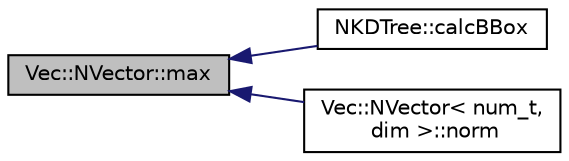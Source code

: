 digraph "Vec::NVector::max"
{
 // INTERACTIVE_SVG=YES
  edge [fontname="Helvetica",fontsize="10",labelfontname="Helvetica",labelfontsize="10"];
  node [fontname="Helvetica",fontsize="10",shape=record];
  rankdir="LR";
  Node1 [label="Vec::NVector::max",height=0.2,width=0.4,color="black", fillcolor="grey75", style="filled", fontcolor="black"];
  Node1 -> Node2 [dir="back",color="midnightblue",fontsize="10",style="solid",fontname="Helvetica"];
  Node2 [label="NKDTree::calcBBox",height=0.2,width=0.4,color="black", fillcolor="white", style="filled",URL="$d7/d60/class_n_k_d_tree.html#a1f1f354026d7ed75120c1a7b9fc1aee1"];
  Node1 -> Node3 [dir="back",color="midnightblue",fontsize="10",style="solid",fontname="Helvetica"];
  Node3 [label="Vec::NVector\< num_t,\l dim \>::norm",height=0.2,width=0.4,color="black", fillcolor="white", style="filled",URL="$d5/d1c/class_vec_1_1_n_vector.html#a02bf54e5f4c379d5110095019d133f20"];
}
